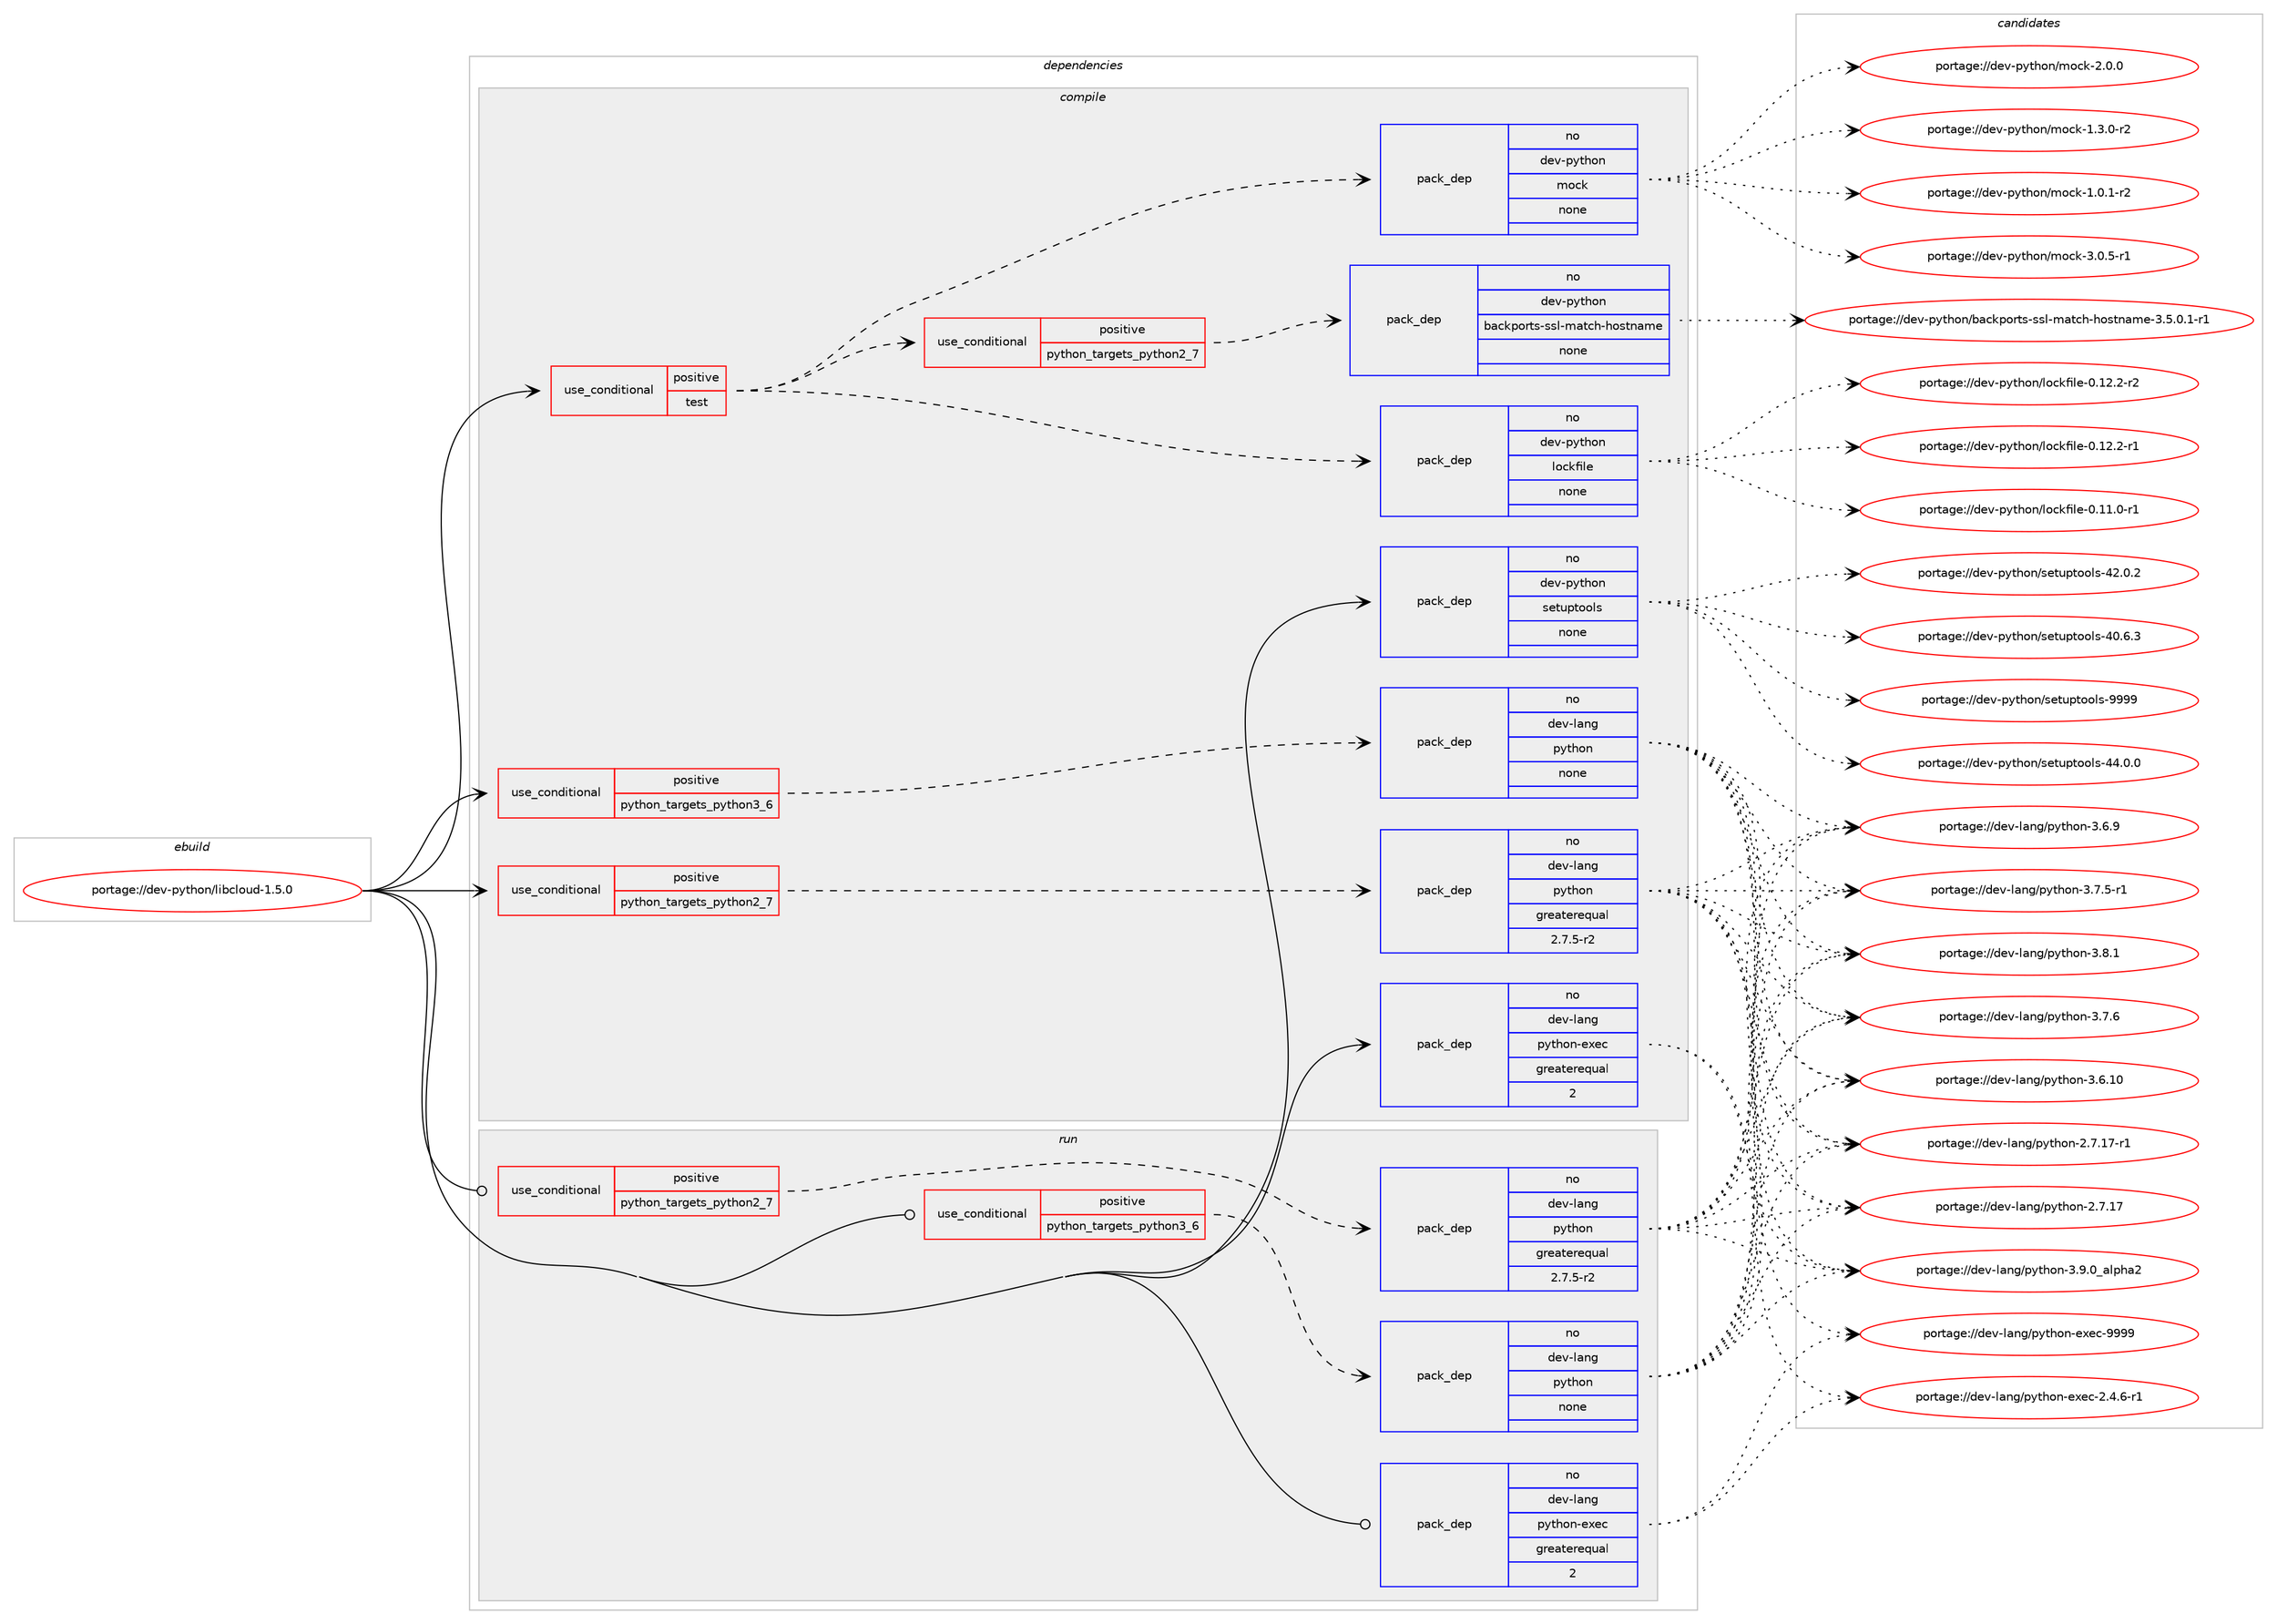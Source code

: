 digraph prolog {

# *************
# Graph options
# *************

newrank=true;
concentrate=true;
compound=true;
graph [rankdir=LR,fontname=Helvetica,fontsize=10,ranksep=1.5];#, ranksep=2.5, nodesep=0.2];
edge  [arrowhead=vee];
node  [fontname=Helvetica,fontsize=10];

# **********
# The ebuild
# **********

subgraph cluster_leftcol {
color=gray;
label=<<i>ebuild</i>>;
id [label="portage://dev-python/libcloud-1.5.0", color=red, width=4, href="../dev-python/libcloud-1.5.0.svg"];
}

# ****************
# The dependencies
# ****************

subgraph cluster_midcol {
color=gray;
label=<<i>dependencies</i>>;
subgraph cluster_compile {
fillcolor="#eeeeee";
style=filled;
label=<<i>compile</i>>;
subgraph cond113519 {
dependency452436 [label=<<TABLE BORDER="0" CELLBORDER="1" CELLSPACING="0" CELLPADDING="4"><TR><TD ROWSPAN="3" CELLPADDING="10">use_conditional</TD></TR><TR><TD>positive</TD></TR><TR><TD>python_targets_python2_7</TD></TR></TABLE>>, shape=none, color=red];
subgraph pack333937 {
dependency452437 [label=<<TABLE BORDER="0" CELLBORDER="1" CELLSPACING="0" CELLPADDING="4" WIDTH="220"><TR><TD ROWSPAN="6" CELLPADDING="30">pack_dep</TD></TR><TR><TD WIDTH="110">no</TD></TR><TR><TD>dev-lang</TD></TR><TR><TD>python</TD></TR><TR><TD>greaterequal</TD></TR><TR><TD>2.7.5-r2</TD></TR></TABLE>>, shape=none, color=blue];
}
dependency452436:e -> dependency452437:w [weight=20,style="dashed",arrowhead="vee"];
}
id:e -> dependency452436:w [weight=20,style="solid",arrowhead="vee"];
subgraph cond113520 {
dependency452438 [label=<<TABLE BORDER="0" CELLBORDER="1" CELLSPACING="0" CELLPADDING="4"><TR><TD ROWSPAN="3" CELLPADDING="10">use_conditional</TD></TR><TR><TD>positive</TD></TR><TR><TD>python_targets_python3_6</TD></TR></TABLE>>, shape=none, color=red];
subgraph pack333938 {
dependency452439 [label=<<TABLE BORDER="0" CELLBORDER="1" CELLSPACING="0" CELLPADDING="4" WIDTH="220"><TR><TD ROWSPAN="6" CELLPADDING="30">pack_dep</TD></TR><TR><TD WIDTH="110">no</TD></TR><TR><TD>dev-lang</TD></TR><TR><TD>python</TD></TR><TR><TD>none</TD></TR><TR><TD></TD></TR></TABLE>>, shape=none, color=blue];
}
dependency452438:e -> dependency452439:w [weight=20,style="dashed",arrowhead="vee"];
}
id:e -> dependency452438:w [weight=20,style="solid",arrowhead="vee"];
subgraph cond113521 {
dependency452440 [label=<<TABLE BORDER="0" CELLBORDER="1" CELLSPACING="0" CELLPADDING="4"><TR><TD ROWSPAN="3" CELLPADDING="10">use_conditional</TD></TR><TR><TD>positive</TD></TR><TR><TD>test</TD></TR></TABLE>>, shape=none, color=red];
subgraph pack333939 {
dependency452441 [label=<<TABLE BORDER="0" CELLBORDER="1" CELLSPACING="0" CELLPADDING="4" WIDTH="220"><TR><TD ROWSPAN="6" CELLPADDING="30">pack_dep</TD></TR><TR><TD WIDTH="110">no</TD></TR><TR><TD>dev-python</TD></TR><TR><TD>mock</TD></TR><TR><TD>none</TD></TR><TR><TD></TD></TR></TABLE>>, shape=none, color=blue];
}
dependency452440:e -> dependency452441:w [weight=20,style="dashed",arrowhead="vee"];
subgraph pack333940 {
dependency452442 [label=<<TABLE BORDER="0" CELLBORDER="1" CELLSPACING="0" CELLPADDING="4" WIDTH="220"><TR><TD ROWSPAN="6" CELLPADDING="30">pack_dep</TD></TR><TR><TD WIDTH="110">no</TD></TR><TR><TD>dev-python</TD></TR><TR><TD>lockfile</TD></TR><TR><TD>none</TD></TR><TR><TD></TD></TR></TABLE>>, shape=none, color=blue];
}
dependency452440:e -> dependency452442:w [weight=20,style="dashed",arrowhead="vee"];
subgraph cond113522 {
dependency452443 [label=<<TABLE BORDER="0" CELLBORDER="1" CELLSPACING="0" CELLPADDING="4"><TR><TD ROWSPAN="3" CELLPADDING="10">use_conditional</TD></TR><TR><TD>positive</TD></TR><TR><TD>python_targets_python2_7</TD></TR></TABLE>>, shape=none, color=red];
subgraph pack333941 {
dependency452444 [label=<<TABLE BORDER="0" CELLBORDER="1" CELLSPACING="0" CELLPADDING="4" WIDTH="220"><TR><TD ROWSPAN="6" CELLPADDING="30">pack_dep</TD></TR><TR><TD WIDTH="110">no</TD></TR><TR><TD>dev-python</TD></TR><TR><TD>backports-ssl-match-hostname</TD></TR><TR><TD>none</TD></TR><TR><TD></TD></TR></TABLE>>, shape=none, color=blue];
}
dependency452443:e -> dependency452444:w [weight=20,style="dashed",arrowhead="vee"];
}
dependency452440:e -> dependency452443:w [weight=20,style="dashed",arrowhead="vee"];
}
id:e -> dependency452440:w [weight=20,style="solid",arrowhead="vee"];
subgraph pack333942 {
dependency452445 [label=<<TABLE BORDER="0" CELLBORDER="1" CELLSPACING="0" CELLPADDING="4" WIDTH="220"><TR><TD ROWSPAN="6" CELLPADDING="30">pack_dep</TD></TR><TR><TD WIDTH="110">no</TD></TR><TR><TD>dev-lang</TD></TR><TR><TD>python-exec</TD></TR><TR><TD>greaterequal</TD></TR><TR><TD>2</TD></TR></TABLE>>, shape=none, color=blue];
}
id:e -> dependency452445:w [weight=20,style="solid",arrowhead="vee"];
subgraph pack333943 {
dependency452446 [label=<<TABLE BORDER="0" CELLBORDER="1" CELLSPACING="0" CELLPADDING="4" WIDTH="220"><TR><TD ROWSPAN="6" CELLPADDING="30">pack_dep</TD></TR><TR><TD WIDTH="110">no</TD></TR><TR><TD>dev-python</TD></TR><TR><TD>setuptools</TD></TR><TR><TD>none</TD></TR><TR><TD></TD></TR></TABLE>>, shape=none, color=blue];
}
id:e -> dependency452446:w [weight=20,style="solid",arrowhead="vee"];
}
subgraph cluster_compileandrun {
fillcolor="#eeeeee";
style=filled;
label=<<i>compile and run</i>>;
}
subgraph cluster_run {
fillcolor="#eeeeee";
style=filled;
label=<<i>run</i>>;
subgraph cond113523 {
dependency452447 [label=<<TABLE BORDER="0" CELLBORDER="1" CELLSPACING="0" CELLPADDING="4"><TR><TD ROWSPAN="3" CELLPADDING="10">use_conditional</TD></TR><TR><TD>positive</TD></TR><TR><TD>python_targets_python2_7</TD></TR></TABLE>>, shape=none, color=red];
subgraph pack333944 {
dependency452448 [label=<<TABLE BORDER="0" CELLBORDER="1" CELLSPACING="0" CELLPADDING="4" WIDTH="220"><TR><TD ROWSPAN="6" CELLPADDING="30">pack_dep</TD></TR><TR><TD WIDTH="110">no</TD></TR><TR><TD>dev-lang</TD></TR><TR><TD>python</TD></TR><TR><TD>greaterequal</TD></TR><TR><TD>2.7.5-r2</TD></TR></TABLE>>, shape=none, color=blue];
}
dependency452447:e -> dependency452448:w [weight=20,style="dashed",arrowhead="vee"];
}
id:e -> dependency452447:w [weight=20,style="solid",arrowhead="odot"];
subgraph cond113524 {
dependency452449 [label=<<TABLE BORDER="0" CELLBORDER="1" CELLSPACING="0" CELLPADDING="4"><TR><TD ROWSPAN="3" CELLPADDING="10">use_conditional</TD></TR><TR><TD>positive</TD></TR><TR><TD>python_targets_python3_6</TD></TR></TABLE>>, shape=none, color=red];
subgraph pack333945 {
dependency452450 [label=<<TABLE BORDER="0" CELLBORDER="1" CELLSPACING="0" CELLPADDING="4" WIDTH="220"><TR><TD ROWSPAN="6" CELLPADDING="30">pack_dep</TD></TR><TR><TD WIDTH="110">no</TD></TR><TR><TD>dev-lang</TD></TR><TR><TD>python</TD></TR><TR><TD>none</TD></TR><TR><TD></TD></TR></TABLE>>, shape=none, color=blue];
}
dependency452449:e -> dependency452450:w [weight=20,style="dashed",arrowhead="vee"];
}
id:e -> dependency452449:w [weight=20,style="solid",arrowhead="odot"];
subgraph pack333946 {
dependency452451 [label=<<TABLE BORDER="0" CELLBORDER="1" CELLSPACING="0" CELLPADDING="4" WIDTH="220"><TR><TD ROWSPAN="6" CELLPADDING="30">pack_dep</TD></TR><TR><TD WIDTH="110">no</TD></TR><TR><TD>dev-lang</TD></TR><TR><TD>python-exec</TD></TR><TR><TD>greaterequal</TD></TR><TR><TD>2</TD></TR></TABLE>>, shape=none, color=blue];
}
id:e -> dependency452451:w [weight=20,style="solid",arrowhead="odot"];
}
}

# **************
# The candidates
# **************

subgraph cluster_choices {
rank=same;
color=gray;
label=<<i>candidates</i>>;

subgraph choice333937 {
color=black;
nodesep=1;
choice10010111845108971101034711212111610411111045514657464895971081121049750 [label="portage://dev-lang/python-3.9.0_alpha2", color=red, width=4,href="../dev-lang/python-3.9.0_alpha2.svg"];
choice100101118451089711010347112121116104111110455146564649 [label="portage://dev-lang/python-3.8.1", color=red, width=4,href="../dev-lang/python-3.8.1.svg"];
choice100101118451089711010347112121116104111110455146554654 [label="portage://dev-lang/python-3.7.6", color=red, width=4,href="../dev-lang/python-3.7.6.svg"];
choice1001011184510897110103471121211161041111104551465546534511449 [label="portage://dev-lang/python-3.7.5-r1", color=red, width=4,href="../dev-lang/python-3.7.5-r1.svg"];
choice100101118451089711010347112121116104111110455146544657 [label="portage://dev-lang/python-3.6.9", color=red, width=4,href="../dev-lang/python-3.6.9.svg"];
choice10010111845108971101034711212111610411111045514654464948 [label="portage://dev-lang/python-3.6.10", color=red, width=4,href="../dev-lang/python-3.6.10.svg"];
choice100101118451089711010347112121116104111110455046554649554511449 [label="portage://dev-lang/python-2.7.17-r1", color=red, width=4,href="../dev-lang/python-2.7.17-r1.svg"];
choice10010111845108971101034711212111610411111045504655464955 [label="portage://dev-lang/python-2.7.17", color=red, width=4,href="../dev-lang/python-2.7.17.svg"];
dependency452437:e -> choice10010111845108971101034711212111610411111045514657464895971081121049750:w [style=dotted,weight="100"];
dependency452437:e -> choice100101118451089711010347112121116104111110455146564649:w [style=dotted,weight="100"];
dependency452437:e -> choice100101118451089711010347112121116104111110455146554654:w [style=dotted,weight="100"];
dependency452437:e -> choice1001011184510897110103471121211161041111104551465546534511449:w [style=dotted,weight="100"];
dependency452437:e -> choice100101118451089711010347112121116104111110455146544657:w [style=dotted,weight="100"];
dependency452437:e -> choice10010111845108971101034711212111610411111045514654464948:w [style=dotted,weight="100"];
dependency452437:e -> choice100101118451089711010347112121116104111110455046554649554511449:w [style=dotted,weight="100"];
dependency452437:e -> choice10010111845108971101034711212111610411111045504655464955:w [style=dotted,weight="100"];
}
subgraph choice333938 {
color=black;
nodesep=1;
choice10010111845108971101034711212111610411111045514657464895971081121049750 [label="portage://dev-lang/python-3.9.0_alpha2", color=red, width=4,href="../dev-lang/python-3.9.0_alpha2.svg"];
choice100101118451089711010347112121116104111110455146564649 [label="portage://dev-lang/python-3.8.1", color=red, width=4,href="../dev-lang/python-3.8.1.svg"];
choice100101118451089711010347112121116104111110455146554654 [label="portage://dev-lang/python-3.7.6", color=red, width=4,href="../dev-lang/python-3.7.6.svg"];
choice1001011184510897110103471121211161041111104551465546534511449 [label="portage://dev-lang/python-3.7.5-r1", color=red, width=4,href="../dev-lang/python-3.7.5-r1.svg"];
choice100101118451089711010347112121116104111110455146544657 [label="portage://dev-lang/python-3.6.9", color=red, width=4,href="../dev-lang/python-3.6.9.svg"];
choice10010111845108971101034711212111610411111045514654464948 [label="portage://dev-lang/python-3.6.10", color=red, width=4,href="../dev-lang/python-3.6.10.svg"];
choice100101118451089711010347112121116104111110455046554649554511449 [label="portage://dev-lang/python-2.7.17-r1", color=red, width=4,href="../dev-lang/python-2.7.17-r1.svg"];
choice10010111845108971101034711212111610411111045504655464955 [label="portage://dev-lang/python-2.7.17", color=red, width=4,href="../dev-lang/python-2.7.17.svg"];
dependency452439:e -> choice10010111845108971101034711212111610411111045514657464895971081121049750:w [style=dotted,weight="100"];
dependency452439:e -> choice100101118451089711010347112121116104111110455146564649:w [style=dotted,weight="100"];
dependency452439:e -> choice100101118451089711010347112121116104111110455146554654:w [style=dotted,weight="100"];
dependency452439:e -> choice1001011184510897110103471121211161041111104551465546534511449:w [style=dotted,weight="100"];
dependency452439:e -> choice100101118451089711010347112121116104111110455146544657:w [style=dotted,weight="100"];
dependency452439:e -> choice10010111845108971101034711212111610411111045514654464948:w [style=dotted,weight="100"];
dependency452439:e -> choice100101118451089711010347112121116104111110455046554649554511449:w [style=dotted,weight="100"];
dependency452439:e -> choice10010111845108971101034711212111610411111045504655464955:w [style=dotted,weight="100"];
}
subgraph choice333939 {
color=black;
nodesep=1;
choice1001011184511212111610411111047109111991074551464846534511449 [label="portage://dev-python/mock-3.0.5-r1", color=red, width=4,href="../dev-python/mock-3.0.5-r1.svg"];
choice100101118451121211161041111104710911199107455046484648 [label="portage://dev-python/mock-2.0.0", color=red, width=4,href="../dev-python/mock-2.0.0.svg"];
choice1001011184511212111610411111047109111991074549465146484511450 [label="portage://dev-python/mock-1.3.0-r2", color=red, width=4,href="../dev-python/mock-1.3.0-r2.svg"];
choice1001011184511212111610411111047109111991074549464846494511450 [label="portage://dev-python/mock-1.0.1-r2", color=red, width=4,href="../dev-python/mock-1.0.1-r2.svg"];
dependency452441:e -> choice1001011184511212111610411111047109111991074551464846534511449:w [style=dotted,weight="100"];
dependency452441:e -> choice100101118451121211161041111104710911199107455046484648:w [style=dotted,weight="100"];
dependency452441:e -> choice1001011184511212111610411111047109111991074549465146484511450:w [style=dotted,weight="100"];
dependency452441:e -> choice1001011184511212111610411111047109111991074549464846494511450:w [style=dotted,weight="100"];
}
subgraph choice333940 {
color=black;
nodesep=1;
choice100101118451121211161041111104710811199107102105108101454846495046504511450 [label="portage://dev-python/lockfile-0.12.2-r2", color=red, width=4,href="../dev-python/lockfile-0.12.2-r2.svg"];
choice100101118451121211161041111104710811199107102105108101454846495046504511449 [label="portage://dev-python/lockfile-0.12.2-r1", color=red, width=4,href="../dev-python/lockfile-0.12.2-r1.svg"];
choice100101118451121211161041111104710811199107102105108101454846494946484511449 [label="portage://dev-python/lockfile-0.11.0-r1", color=red, width=4,href="../dev-python/lockfile-0.11.0-r1.svg"];
dependency452442:e -> choice100101118451121211161041111104710811199107102105108101454846495046504511450:w [style=dotted,weight="100"];
dependency452442:e -> choice100101118451121211161041111104710811199107102105108101454846495046504511449:w [style=dotted,weight="100"];
dependency452442:e -> choice100101118451121211161041111104710811199107102105108101454846494946484511449:w [style=dotted,weight="100"];
}
subgraph choice333941 {
color=black;
nodesep=1;
choice100101118451121211161041111104798979910711211111411611545115115108451099711699104451041111151161109710910145514653464846494511449 [label="portage://dev-python/backports-ssl-match-hostname-3.5.0.1-r1", color=red, width=4,href="../dev-python/backports-ssl-match-hostname-3.5.0.1-r1.svg"];
dependency452444:e -> choice100101118451121211161041111104798979910711211111411611545115115108451099711699104451041111151161109710910145514653464846494511449:w [style=dotted,weight="100"];
}
subgraph choice333942 {
color=black;
nodesep=1;
choice10010111845108971101034711212111610411111045101120101994557575757 [label="portage://dev-lang/python-exec-9999", color=red, width=4,href="../dev-lang/python-exec-9999.svg"];
choice10010111845108971101034711212111610411111045101120101994550465246544511449 [label="portage://dev-lang/python-exec-2.4.6-r1", color=red, width=4,href="../dev-lang/python-exec-2.4.6-r1.svg"];
dependency452445:e -> choice10010111845108971101034711212111610411111045101120101994557575757:w [style=dotted,weight="100"];
dependency452445:e -> choice10010111845108971101034711212111610411111045101120101994550465246544511449:w [style=dotted,weight="100"];
}
subgraph choice333943 {
color=black;
nodesep=1;
choice10010111845112121116104111110471151011161171121161111111081154557575757 [label="portage://dev-python/setuptools-9999", color=red, width=4,href="../dev-python/setuptools-9999.svg"];
choice100101118451121211161041111104711510111611711211611111110811545525246484648 [label="portage://dev-python/setuptools-44.0.0", color=red, width=4,href="../dev-python/setuptools-44.0.0.svg"];
choice100101118451121211161041111104711510111611711211611111110811545525046484650 [label="portage://dev-python/setuptools-42.0.2", color=red, width=4,href="../dev-python/setuptools-42.0.2.svg"];
choice100101118451121211161041111104711510111611711211611111110811545524846544651 [label="portage://dev-python/setuptools-40.6.3", color=red, width=4,href="../dev-python/setuptools-40.6.3.svg"];
dependency452446:e -> choice10010111845112121116104111110471151011161171121161111111081154557575757:w [style=dotted,weight="100"];
dependency452446:e -> choice100101118451121211161041111104711510111611711211611111110811545525246484648:w [style=dotted,weight="100"];
dependency452446:e -> choice100101118451121211161041111104711510111611711211611111110811545525046484650:w [style=dotted,weight="100"];
dependency452446:e -> choice100101118451121211161041111104711510111611711211611111110811545524846544651:w [style=dotted,weight="100"];
}
subgraph choice333944 {
color=black;
nodesep=1;
choice10010111845108971101034711212111610411111045514657464895971081121049750 [label="portage://dev-lang/python-3.9.0_alpha2", color=red, width=4,href="../dev-lang/python-3.9.0_alpha2.svg"];
choice100101118451089711010347112121116104111110455146564649 [label="portage://dev-lang/python-3.8.1", color=red, width=4,href="../dev-lang/python-3.8.1.svg"];
choice100101118451089711010347112121116104111110455146554654 [label="portage://dev-lang/python-3.7.6", color=red, width=4,href="../dev-lang/python-3.7.6.svg"];
choice1001011184510897110103471121211161041111104551465546534511449 [label="portage://dev-lang/python-3.7.5-r1", color=red, width=4,href="../dev-lang/python-3.7.5-r1.svg"];
choice100101118451089711010347112121116104111110455146544657 [label="portage://dev-lang/python-3.6.9", color=red, width=4,href="../dev-lang/python-3.6.9.svg"];
choice10010111845108971101034711212111610411111045514654464948 [label="portage://dev-lang/python-3.6.10", color=red, width=4,href="../dev-lang/python-3.6.10.svg"];
choice100101118451089711010347112121116104111110455046554649554511449 [label="portage://dev-lang/python-2.7.17-r1", color=red, width=4,href="../dev-lang/python-2.7.17-r1.svg"];
choice10010111845108971101034711212111610411111045504655464955 [label="portage://dev-lang/python-2.7.17", color=red, width=4,href="../dev-lang/python-2.7.17.svg"];
dependency452448:e -> choice10010111845108971101034711212111610411111045514657464895971081121049750:w [style=dotted,weight="100"];
dependency452448:e -> choice100101118451089711010347112121116104111110455146564649:w [style=dotted,weight="100"];
dependency452448:e -> choice100101118451089711010347112121116104111110455146554654:w [style=dotted,weight="100"];
dependency452448:e -> choice1001011184510897110103471121211161041111104551465546534511449:w [style=dotted,weight="100"];
dependency452448:e -> choice100101118451089711010347112121116104111110455146544657:w [style=dotted,weight="100"];
dependency452448:e -> choice10010111845108971101034711212111610411111045514654464948:w [style=dotted,weight="100"];
dependency452448:e -> choice100101118451089711010347112121116104111110455046554649554511449:w [style=dotted,weight="100"];
dependency452448:e -> choice10010111845108971101034711212111610411111045504655464955:w [style=dotted,weight="100"];
}
subgraph choice333945 {
color=black;
nodesep=1;
choice10010111845108971101034711212111610411111045514657464895971081121049750 [label="portage://dev-lang/python-3.9.0_alpha2", color=red, width=4,href="../dev-lang/python-3.9.0_alpha2.svg"];
choice100101118451089711010347112121116104111110455146564649 [label="portage://dev-lang/python-3.8.1", color=red, width=4,href="../dev-lang/python-3.8.1.svg"];
choice100101118451089711010347112121116104111110455146554654 [label="portage://dev-lang/python-3.7.6", color=red, width=4,href="../dev-lang/python-3.7.6.svg"];
choice1001011184510897110103471121211161041111104551465546534511449 [label="portage://dev-lang/python-3.7.5-r1", color=red, width=4,href="../dev-lang/python-3.7.5-r1.svg"];
choice100101118451089711010347112121116104111110455146544657 [label="portage://dev-lang/python-3.6.9", color=red, width=4,href="../dev-lang/python-3.6.9.svg"];
choice10010111845108971101034711212111610411111045514654464948 [label="portage://dev-lang/python-3.6.10", color=red, width=4,href="../dev-lang/python-3.6.10.svg"];
choice100101118451089711010347112121116104111110455046554649554511449 [label="portage://dev-lang/python-2.7.17-r1", color=red, width=4,href="../dev-lang/python-2.7.17-r1.svg"];
choice10010111845108971101034711212111610411111045504655464955 [label="portage://dev-lang/python-2.7.17", color=red, width=4,href="../dev-lang/python-2.7.17.svg"];
dependency452450:e -> choice10010111845108971101034711212111610411111045514657464895971081121049750:w [style=dotted,weight="100"];
dependency452450:e -> choice100101118451089711010347112121116104111110455146564649:w [style=dotted,weight="100"];
dependency452450:e -> choice100101118451089711010347112121116104111110455146554654:w [style=dotted,weight="100"];
dependency452450:e -> choice1001011184510897110103471121211161041111104551465546534511449:w [style=dotted,weight="100"];
dependency452450:e -> choice100101118451089711010347112121116104111110455146544657:w [style=dotted,weight="100"];
dependency452450:e -> choice10010111845108971101034711212111610411111045514654464948:w [style=dotted,weight="100"];
dependency452450:e -> choice100101118451089711010347112121116104111110455046554649554511449:w [style=dotted,weight="100"];
dependency452450:e -> choice10010111845108971101034711212111610411111045504655464955:w [style=dotted,weight="100"];
}
subgraph choice333946 {
color=black;
nodesep=1;
choice10010111845108971101034711212111610411111045101120101994557575757 [label="portage://dev-lang/python-exec-9999", color=red, width=4,href="../dev-lang/python-exec-9999.svg"];
choice10010111845108971101034711212111610411111045101120101994550465246544511449 [label="portage://dev-lang/python-exec-2.4.6-r1", color=red, width=4,href="../dev-lang/python-exec-2.4.6-r1.svg"];
dependency452451:e -> choice10010111845108971101034711212111610411111045101120101994557575757:w [style=dotted,weight="100"];
dependency452451:e -> choice10010111845108971101034711212111610411111045101120101994550465246544511449:w [style=dotted,weight="100"];
}
}

}
